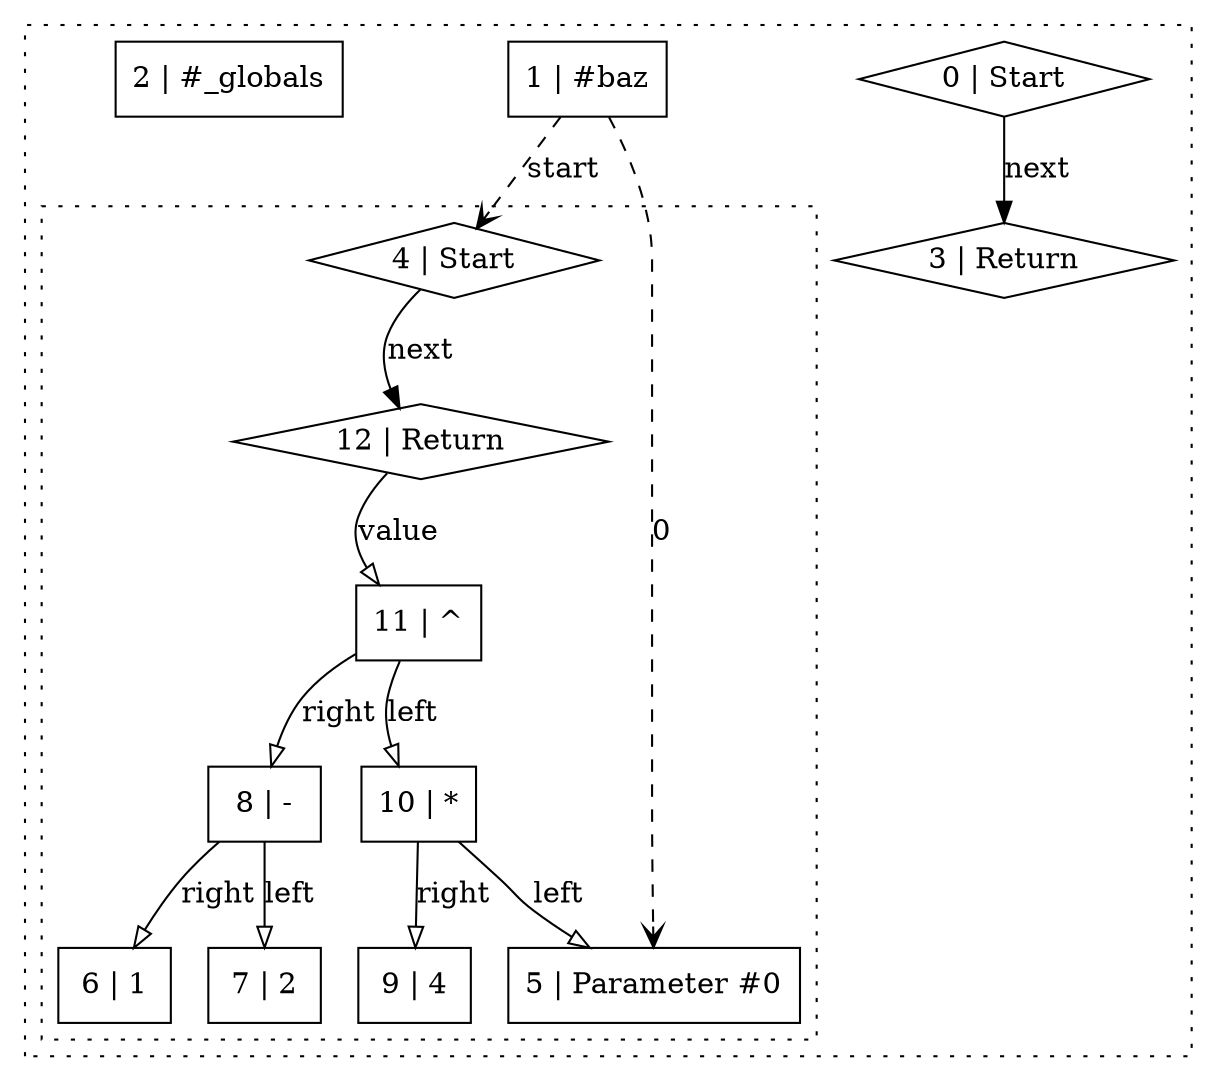 digraph {
  subgraph "cluster_0" {
    style = "dotted";
    "0" [
      label = "0 | Start";
      shape = "diamond";
    ];
    "1" [
      label = "1 | #baz";
      shape = "rectangle";
    ];
    "2" [
      label = "2 | #_globals";
      shape = "rectangle";
    ];
    "3" [
      label = "3 | Return";
      shape = "diamond";
    ];
    subgraph "cluster_1" {
      style = "dotted";
      "4" [
        label = "4 | Start";
        shape = "diamond";
      ];
      "5" [
        label = "5 | Parameter #0";
        shape = "rectangle";
      ];
      "6" [
        label = "6 | 1";
        shape = "rectangle";
      ];
      "7" [
        label = "7 | 2";
        shape = "rectangle";
      ];
      "8" [
        label = "8 | -";
        shape = "rectangle";
      ];
      "9" [
        label = "9 | 4";
        shape = "rectangle";
      ];
      "10" [
        label = "10 | *";
        shape = "rectangle";
      ];
      "11" [
        label = "11 | ^";
        shape = "rectangle";
      ];
      "12" [
        label = "12 | Return";
        shape = "diamond";
      ];
      "4" -> "12" [
        label = "next";
        arrowhead = "normal";
      ];
      "8" -> "7" [
        label = "left";
        arrowhead = "onormal";
      ];
      "8" -> "6" [
        label = "right";
        arrowhead = "onormal";
      ];
      "10" -> "5" [
        label = "left";
        arrowhead = "onormal";
      ];
      "10" -> "9" [
        label = "right";
        arrowhead = "onormal";
      ];
      "11" -> "10" [
        label = "left";
        arrowhead = "onormal";
      ];
      "11" -> "8" [
        label = "right";
        arrowhead = "onormal";
      ];
      "12" -> "11" [
        label = "value";
        arrowhead = "onormal";
      ];
    }
    "0" -> "3" [
      label = "next";
      arrowhead = "normal";
    ];
    "1" -> "4" [
      label = "start";
      arrowhead = "vee";
      style = "dashed";
    ];
    "1" -> "5" [
      label = "0";
      arrowhead = "vee";
      style = "dashed";
    ];
  }
}